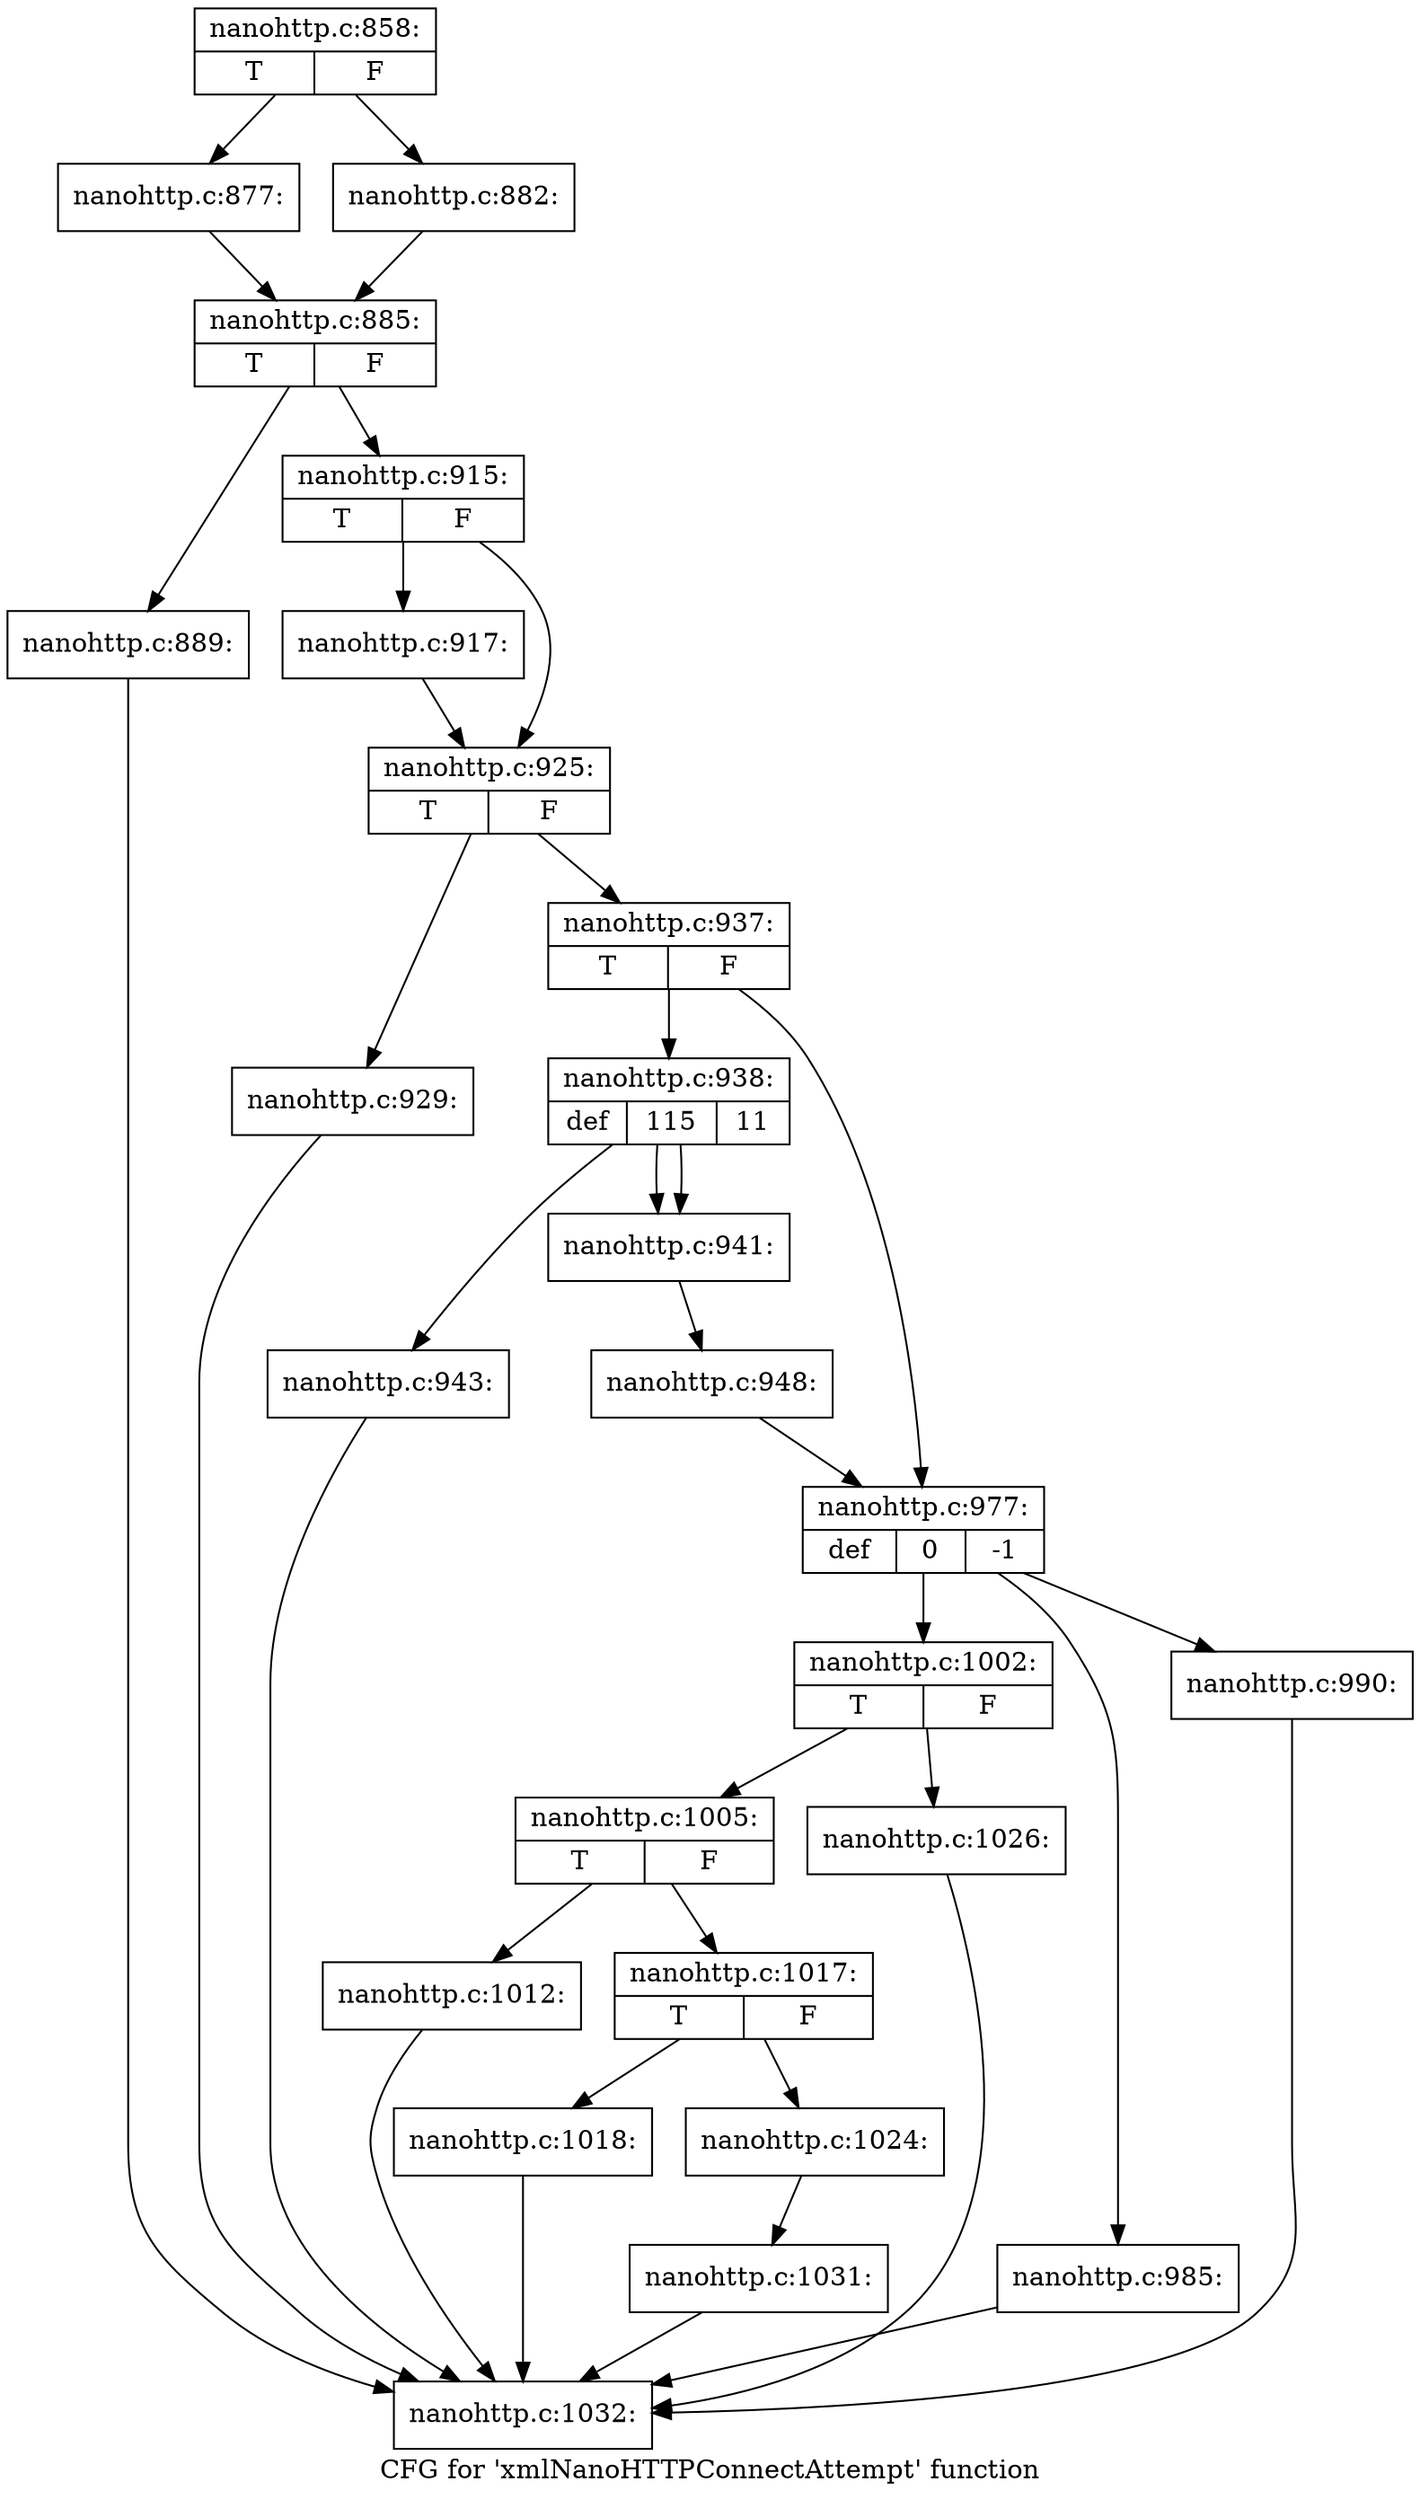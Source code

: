 digraph "CFG for 'xmlNanoHTTPConnectAttempt' function" {
	label="CFG for 'xmlNanoHTTPConnectAttempt' function";

	Node0x564de249eb10 [shape=record,label="{nanohttp.c:858:|{<s0>T|<s1>F}}"];
	Node0x564de249eb10 -> Node0x564de2441e60;
	Node0x564de249eb10 -> Node0x564de2441f00;
	Node0x564de2441e60 [shape=record,label="{nanohttp.c:877:}"];
	Node0x564de2441e60 -> Node0x564de2441eb0;
	Node0x564de2441f00 [shape=record,label="{nanohttp.c:882:}"];
	Node0x564de2441f00 -> Node0x564de2441eb0;
	Node0x564de2441eb0 [shape=record,label="{nanohttp.c:885:|{<s0>T|<s1>F}}"];
	Node0x564de2441eb0 -> Node0x564de2444d50;
	Node0x564de2441eb0 -> Node0x564de2444da0;
	Node0x564de2444d50 [shape=record,label="{nanohttp.c:889:}"];
	Node0x564de2444d50 -> Node0x564de249eb60;
	Node0x564de2444da0 [shape=record,label="{nanohttp.c:915:|{<s0>T|<s1>F}}"];
	Node0x564de2444da0 -> Node0x564de24a6370;
	Node0x564de2444da0 -> Node0x564de24a63c0;
	Node0x564de24a6370 [shape=record,label="{nanohttp.c:917:}"];
	Node0x564de24a6370 -> Node0x564de24a63c0;
	Node0x564de24a63c0 [shape=record,label="{nanohttp.c:925:|{<s0>T|<s1>F}}"];
	Node0x564de24a63c0 -> Node0x564de24a7e30;
	Node0x564de24a63c0 -> Node0x564de24a7e80;
	Node0x564de24a7e30 [shape=record,label="{nanohttp.c:929:}"];
	Node0x564de24a7e30 -> Node0x564de249eb60;
	Node0x564de24a7e80 [shape=record,label="{nanohttp.c:937:|{<s0>T|<s1>F}}"];
	Node0x564de24a7e80 -> Node0x564de24a87d0;
	Node0x564de24a7e80 -> Node0x564de24a8820;
	Node0x564de24a87d0 [shape=record,label="{nanohttp.c:938:|{<s0>def|<s1>115|<s2>11}}"];
	Node0x564de24a87d0 -> Node0x564de24a9010;
	Node0x564de24a87d0 -> Node0x564de24a92f0;
	Node0x564de24a87d0 -> Node0x564de24a92f0;
	Node0x564de24a92f0 [shape=record,label="{nanohttp.c:941:}"];
	Node0x564de24a92f0 -> Node0x564de24a8f90;
	Node0x564de24a9010 [shape=record,label="{nanohttp.c:943:}"];
	Node0x564de24a9010 -> Node0x564de249eb60;
	Node0x564de24a8f90 [shape=record,label="{nanohttp.c:948:}"];
	Node0x564de24a8f90 -> Node0x564de24a8820;
	Node0x564de24a8820 [shape=record,label="{nanohttp.c:977:|{<s0>def|<s1>0|<s2>-1}}"];
	Node0x564de24a8820 -> Node0x564de24a9dd0;
	Node0x564de24a8820 -> Node0x564de24aa450;
	Node0x564de24a8820 -> Node0x564de24aaa00;
	Node0x564de24aa450 [shape=record,label="{nanohttp.c:985:}"];
	Node0x564de24aa450 -> Node0x564de249eb60;
	Node0x564de24aaa00 [shape=record,label="{nanohttp.c:990:}"];
	Node0x564de24aaa00 -> Node0x564de249eb60;
	Node0x564de24a9dd0 [shape=record,label="{nanohttp.c:1002:|{<s0>T|<s1>F}}"];
	Node0x564de24a9dd0 -> Node0x564de24aa110;
	Node0x564de24a9dd0 -> Node0x564de24ab0f0;
	Node0x564de24aa110 [shape=record,label="{nanohttp.c:1005:|{<s0>T|<s1>F}}"];
	Node0x564de24aa110 -> Node0x564de24ab8b0;
	Node0x564de24aa110 -> Node0x564de24ab900;
	Node0x564de24ab8b0 [shape=record,label="{nanohttp.c:1012:}"];
	Node0x564de24ab8b0 -> Node0x564de249eb60;
	Node0x564de24ab900 [shape=record,label="{nanohttp.c:1017:|{<s0>T|<s1>F}}"];
	Node0x564de24ab900 -> Node0x564de24ac7e0;
	Node0x564de24ab900 -> Node0x564de24ac830;
	Node0x564de24ac7e0 [shape=record,label="{nanohttp.c:1018:}"];
	Node0x564de24ac7e0 -> Node0x564de249eb60;
	Node0x564de24ac830 [shape=record,label="{nanohttp.c:1024:}"];
	Node0x564de24ac830 -> Node0x564de24ab0a0;
	Node0x564de24ab0f0 [shape=record,label="{nanohttp.c:1026:}"];
	Node0x564de24ab0f0 -> Node0x564de249eb60;
	Node0x564de24ab0a0 [shape=record,label="{nanohttp.c:1031:}"];
	Node0x564de24ab0a0 -> Node0x564de249eb60;
	Node0x564de249eb60 [shape=record,label="{nanohttp.c:1032:}"];
}
